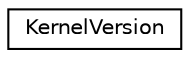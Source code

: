 digraph "Graphical Class Hierarchy"
{
  edge [fontname="Helvetica",fontsize="10",labelfontname="Helvetica",labelfontsize="10"];
  node [fontname="Helvetica",fontsize="10",shape=record];
  rankdir="LR";
  Node0 [label="KernelVersion",height=0.2,width=0.4,color="black", fillcolor="white", style="filled",URL="$structKernelVersion.html"];
}
